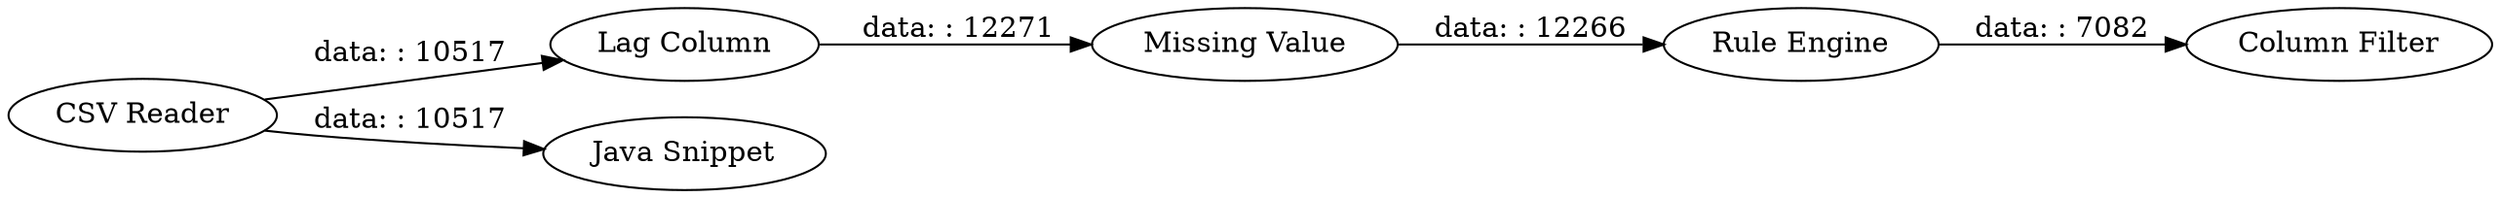 digraph {
	"389758078618007469_2" [label="Lag Column"]
	"389758078618007469_5" [label="Column Filter"]
	"389758078618007469_1" [label="CSV Reader"]
	"389758078618007469_6" [label="Java Snippet"]
	"389758078618007469_3" [label="Missing Value"]
	"389758078618007469_4" [label="Rule Engine"]
	"389758078618007469_1" -> "389758078618007469_2" [label="data: : 10517"]
	"389758078618007469_3" -> "389758078618007469_4" [label="data: : 12266"]
	"389758078618007469_1" -> "389758078618007469_6" [label="data: : 10517"]
	"389758078618007469_4" -> "389758078618007469_5" [label="data: : 7082"]
	"389758078618007469_2" -> "389758078618007469_3" [label="data: : 12271"]
	rankdir=LR
}

